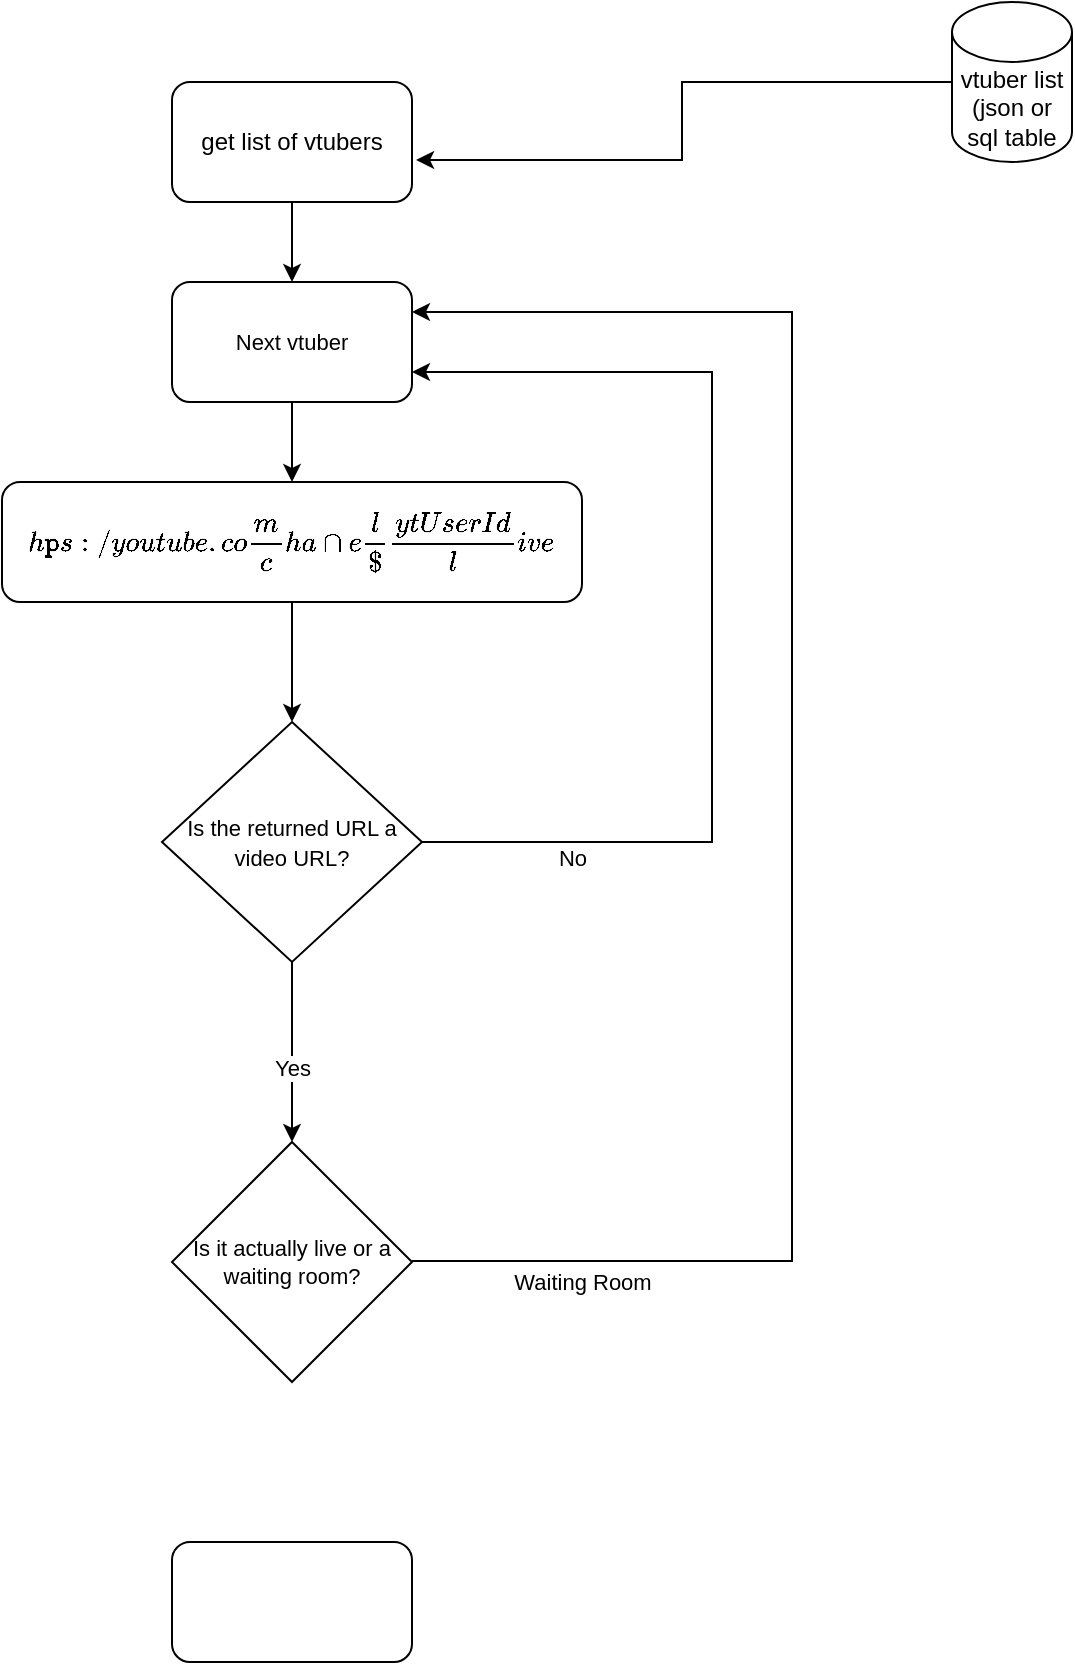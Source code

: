 <mxfile version="20.1.1" type="github">
  <diagram id="55vq3gY88Yng1a3PxLXz" name="Page-1">
    <mxGraphModel dx="1422" dy="762" grid="1" gridSize="10" guides="1" tooltips="1" connect="1" arrows="1" fold="1" page="1" pageScale="1" pageWidth="850" pageHeight="1100" math="0" shadow="0">
      <root>
        <mxCell id="0" />
        <mxCell id="1" parent="0" />
        <mxCell id="400GiJAnHUhtsMa5T_SQ-1" value="get list of vtubers" style="rounded=1;whiteSpace=wrap;html=1;" vertex="1" parent="1">
          <mxGeometry x="280" y="100" width="120" height="60" as="geometry" />
        </mxCell>
        <mxCell id="400GiJAnHUhtsMa5T_SQ-2" value="vtuber list&lt;br&gt;(json or sql table" style="shape=cylinder3;whiteSpace=wrap;html=1;boundedLbl=1;backgroundOutline=1;size=15;" vertex="1" parent="1">
          <mxGeometry x="670" y="60" width="60" height="80" as="geometry" />
        </mxCell>
        <mxCell id="400GiJAnHUhtsMa5T_SQ-4" value="" style="endArrow=classic;html=1;rounded=0;exitX=0;exitY=0.5;exitDx=0;exitDy=0;exitPerimeter=0;entryX=1.017;entryY=0.65;entryDx=0;entryDy=0;entryPerimeter=0;edgeStyle=orthogonalEdgeStyle;" edge="1" parent="1" source="400GiJAnHUhtsMa5T_SQ-2" target="400GiJAnHUhtsMa5T_SQ-1">
          <mxGeometry width="50" height="50" relative="1" as="geometry">
            <mxPoint x="400" y="400" as="sourcePoint" />
            <mxPoint x="450" y="350" as="targetPoint" />
          </mxGeometry>
        </mxCell>
        <mxCell id="400GiJAnHUhtsMa5T_SQ-5" value="`https://youtube.com/channel/${ytUserId}/live`" style="rounded=1;html=1;whiteSpace=wrap;" vertex="1" parent="1">
          <mxGeometry x="195" y="300" width="290" height="60" as="geometry" />
        </mxCell>
        <mxCell id="400GiJAnHUhtsMa5T_SQ-6" value="" style="endArrow=classic;html=1;rounded=0;exitX=0.5;exitY=1;exitDx=0;exitDy=0;" edge="1" parent="1" source="400GiJAnHUhtsMa5T_SQ-1" target="400GiJAnHUhtsMa5T_SQ-10">
          <mxGeometry width="50" height="50" relative="1" as="geometry">
            <mxPoint x="400" y="400" as="sourcePoint" />
            <mxPoint x="340" y="210" as="targetPoint" />
          </mxGeometry>
        </mxCell>
        <mxCell id="400GiJAnHUhtsMa5T_SQ-8" value="&lt;font style=&quot;font-size: 11px;&quot;&gt;Is the returned URL a video URL?&lt;/font&gt;" style="rhombus;whiteSpace=wrap;html=1;" vertex="1" parent="1">
          <mxGeometry x="275" y="420" width="130" height="120" as="geometry" />
        </mxCell>
        <mxCell id="400GiJAnHUhtsMa5T_SQ-9" value="" style="endArrow=classic;html=1;rounded=0;fontSize=11;exitX=0.5;exitY=1;exitDx=0;exitDy=0;entryX=0.5;entryY=0;entryDx=0;entryDy=0;" edge="1" parent="1" source="400GiJAnHUhtsMa5T_SQ-5" target="400GiJAnHUhtsMa5T_SQ-8">
          <mxGeometry width="50" height="50" relative="1" as="geometry">
            <mxPoint x="400" y="470" as="sourcePoint" />
            <mxPoint x="450" y="420" as="targetPoint" />
          </mxGeometry>
        </mxCell>
        <mxCell id="400GiJAnHUhtsMa5T_SQ-10" value="Next vtuber" style="rounded=1;whiteSpace=wrap;html=1;fontSize=11;" vertex="1" parent="1">
          <mxGeometry x="280" y="200" width="120" height="60" as="geometry" />
        </mxCell>
        <mxCell id="400GiJAnHUhtsMa5T_SQ-11" value="" style="endArrow=classic;html=1;rounded=0;fontSize=11;exitX=0.5;exitY=1;exitDx=0;exitDy=0;entryX=0.5;entryY=0;entryDx=0;entryDy=0;" edge="1" parent="1" source="400GiJAnHUhtsMa5T_SQ-10" target="400GiJAnHUhtsMa5T_SQ-5">
          <mxGeometry width="50" height="50" relative="1" as="geometry">
            <mxPoint x="400" y="390" as="sourcePoint" />
            <mxPoint x="450" y="340" as="targetPoint" />
          </mxGeometry>
        </mxCell>
        <mxCell id="400GiJAnHUhtsMa5T_SQ-13" value="" style="endArrow=classic;html=1;rounded=0;fontSize=11;exitX=1;exitY=0.5;exitDx=0;exitDy=0;edgeStyle=orthogonalEdgeStyle;entryX=1;entryY=0.75;entryDx=0;entryDy=0;" edge="1" parent="1" source="400GiJAnHUhtsMa5T_SQ-8" target="400GiJAnHUhtsMa5T_SQ-10">
          <mxGeometry relative="1" as="geometry">
            <mxPoint x="500" y="460" as="sourcePoint" />
            <mxPoint x="460" y="200" as="targetPoint" />
            <Array as="points">
              <mxPoint x="550" y="480" />
              <mxPoint x="550" y="245" />
            </Array>
          </mxGeometry>
        </mxCell>
        <mxCell id="400GiJAnHUhtsMa5T_SQ-15" value="No" style="edgeLabel;html=1;align=center;verticalAlign=middle;resizable=0;points=[];fontSize=11;" vertex="1" connectable="0" parent="400GiJAnHUhtsMa5T_SQ-13">
          <mxGeometry x="0.064" relative="1" as="geometry">
            <mxPoint x="-70" y="145" as="offset" />
          </mxGeometry>
        </mxCell>
        <mxCell id="400GiJAnHUhtsMa5T_SQ-18" value="" style="endArrow=classic;html=1;rounded=0;fontSize=11;exitX=0.5;exitY=1;exitDx=0;exitDy=0;entryX=0.5;entryY=0;entryDx=0;entryDy=0;edgeStyle=orthogonalEdgeStyle;" edge="1" parent="1" source="400GiJAnHUhtsMa5T_SQ-8" target="400GiJAnHUhtsMa5T_SQ-22">
          <mxGeometry relative="1" as="geometry">
            <mxPoint x="370" y="560" as="sourcePoint" />
            <mxPoint x="340" y="620" as="targetPoint" />
          </mxGeometry>
        </mxCell>
        <mxCell id="400GiJAnHUhtsMa5T_SQ-21" value="Yes" style="edgeLabel;html=1;align=center;verticalAlign=middle;resizable=0;points=[];fontSize=11;" vertex="1" connectable="0" parent="400GiJAnHUhtsMa5T_SQ-18">
          <mxGeometry x="-0.255" y="-1" relative="1" as="geometry">
            <mxPoint x="1" y="19" as="offset" />
          </mxGeometry>
        </mxCell>
        <mxCell id="400GiJAnHUhtsMa5T_SQ-22" value="Is it actually live or a waiting room?" style="rhombus;whiteSpace=wrap;html=1;fontSize=11;" vertex="1" parent="1">
          <mxGeometry x="280" y="630" width="120" height="120" as="geometry" />
        </mxCell>
        <mxCell id="400GiJAnHUhtsMa5T_SQ-23" value="" style="endArrow=classic;html=1;rounded=0;fontSize=11;entryX=1;entryY=0.25;entryDx=0;entryDy=0;edgeStyle=orthogonalEdgeStyle;" edge="1" parent="1" target="400GiJAnHUhtsMa5T_SQ-10">
          <mxGeometry relative="1" as="geometry">
            <mxPoint x="400" y="689.5" as="sourcePoint" />
            <mxPoint x="500" y="689.5" as="targetPoint" />
            <Array as="points">
              <mxPoint x="590" y="690" />
              <mxPoint x="590" y="215" />
            </Array>
          </mxGeometry>
        </mxCell>
        <mxCell id="400GiJAnHUhtsMa5T_SQ-24" value="Waiting Room" style="edgeLabel;resizable=0;html=1;align=center;verticalAlign=middle;fontSize=11;" connectable="0" vertex="1" parent="400GiJAnHUhtsMa5T_SQ-23">
          <mxGeometry relative="1" as="geometry">
            <mxPoint x="-105" y="248" as="offset" />
          </mxGeometry>
        </mxCell>
        <mxCell id="400GiJAnHUhtsMa5T_SQ-25" value="" style="rounded=1;whiteSpace=wrap;html=1;fontSize=11;" vertex="1" parent="1">
          <mxGeometry x="280" y="830" width="120" height="60" as="geometry" />
        </mxCell>
      </root>
    </mxGraphModel>
  </diagram>
</mxfile>
